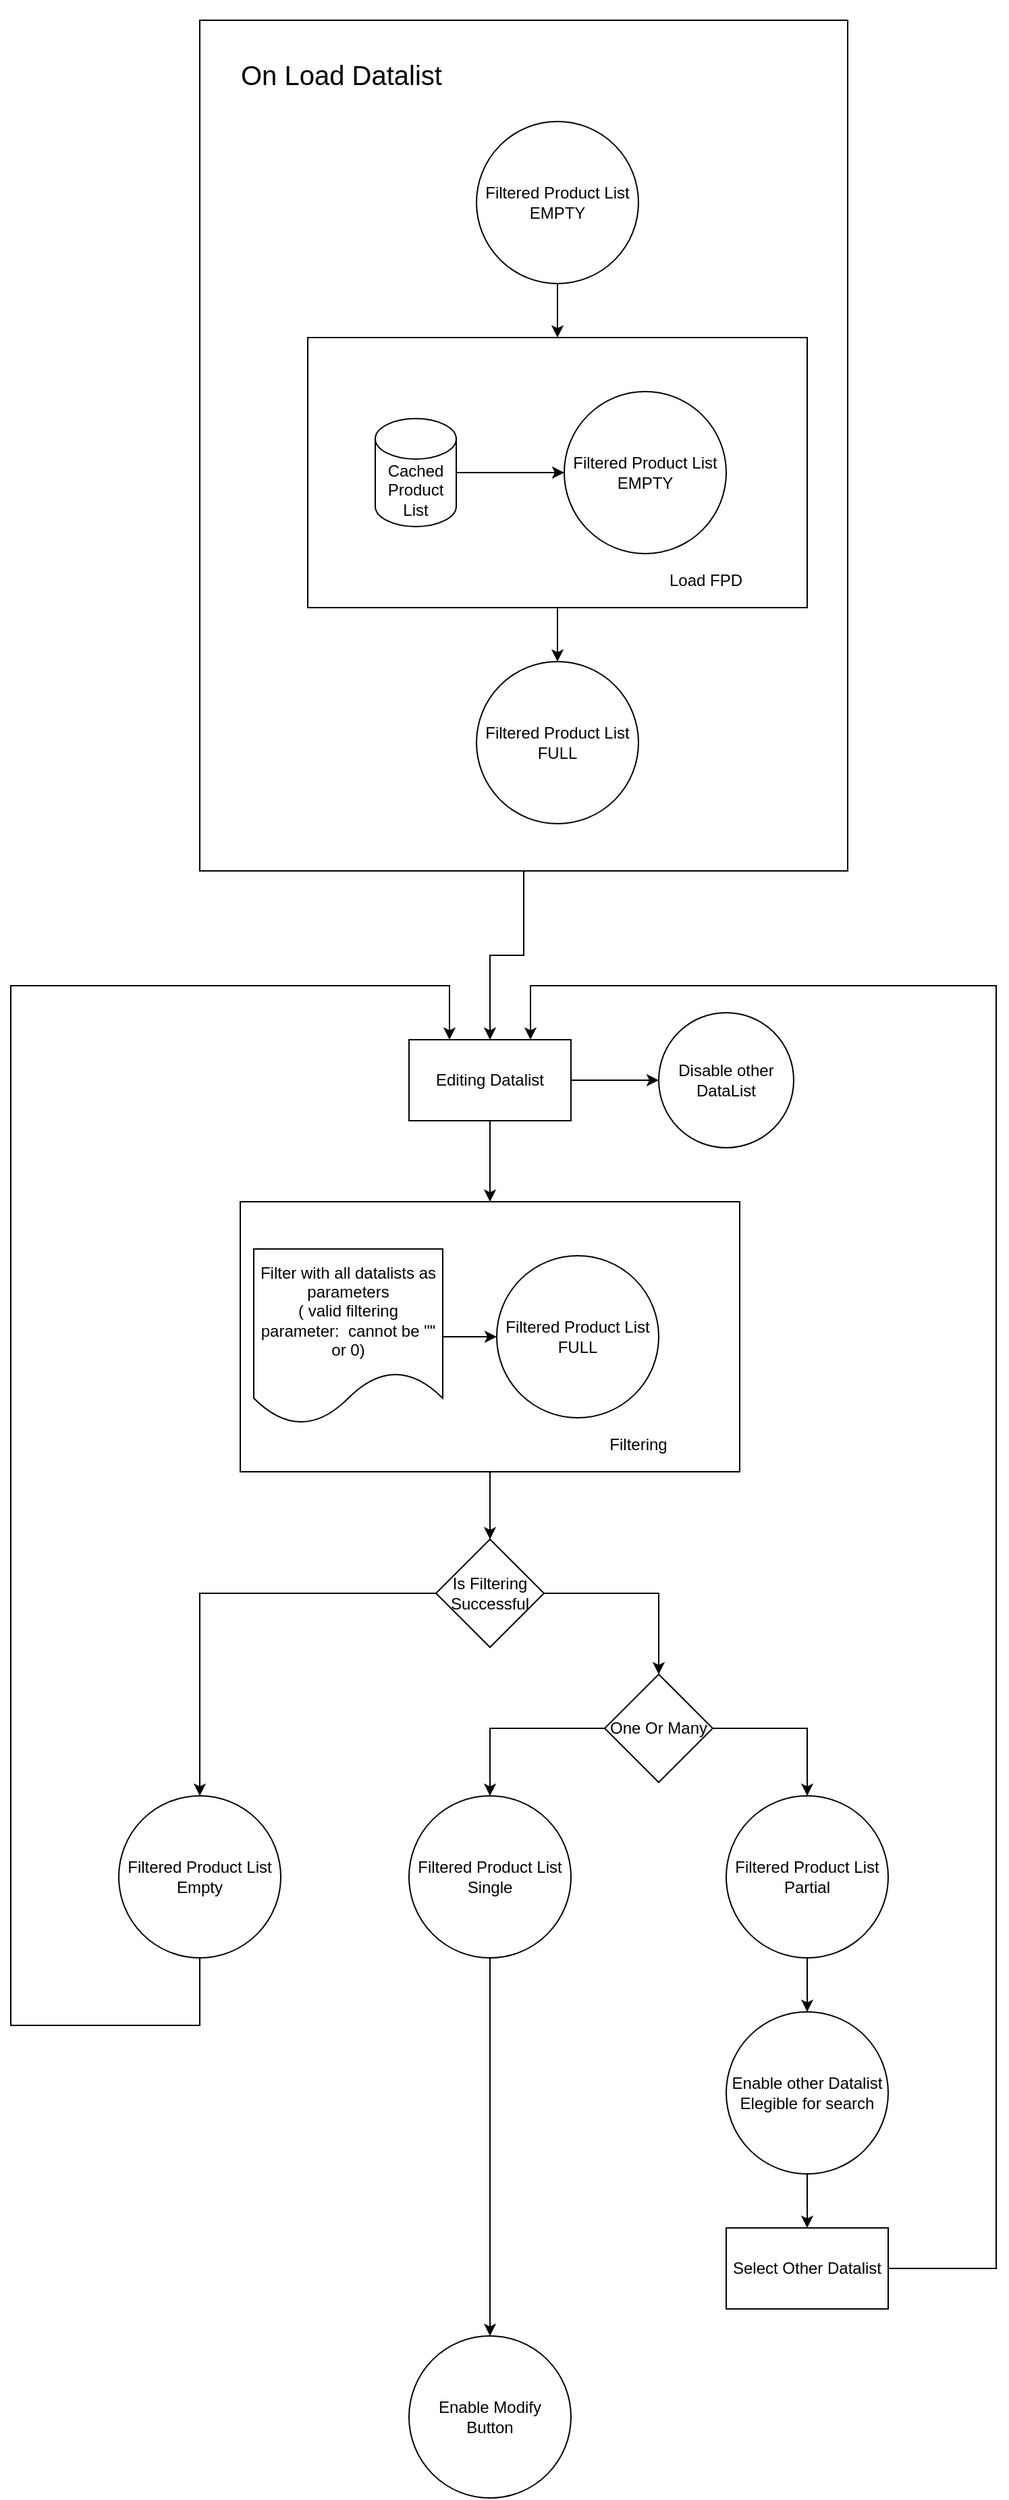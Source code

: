 <mxfile>
    <diagram id="LbyR46Ca2X4h6mD91lyc" name="Search Product">
        <mxGraphModel dx="1754" dy="2808" grid="1" gridSize="10" guides="1" tooltips="1" connect="1" arrows="1" fold="1" page="1" pageScale="1" pageWidth="850" pageHeight="2000" math="0" shadow="0">
            <root>
                <mxCell id="0"/>
                <mxCell id="1" parent="0"/>
                <mxCell id="32" value="" style="group" vertex="1" connectable="0" parent="1">
                    <mxGeometry x="200" y="-1950" width="480" height="645" as="geometry"/>
                </mxCell>
                <mxCell id="31" value="" style="group" vertex="1" connectable="0" parent="32">
                    <mxGeometry width="480" height="645" as="geometry"/>
                </mxCell>
                <mxCell id="23" value="" style="rounded=0;whiteSpace=wrap;html=1;" vertex="1" parent="31">
                    <mxGeometry y="15" width="480" height="630" as="geometry"/>
                </mxCell>
                <mxCell id="25" value="&lt;font style=&quot;font-size: 20px&quot;&gt;On Load Datalist&lt;/font&gt;" style="text;html=1;strokeColor=none;fillColor=none;align=center;verticalAlign=middle;whiteSpace=wrap;rounded=0;fontSize=20;" vertex="1" parent="31">
                    <mxGeometry width="210" height="110" as="geometry"/>
                </mxCell>
                <mxCell id="30" value="" style="group" vertex="1" connectable="0" parent="32">
                    <mxGeometry x="80" y="90" width="370" height="520" as="geometry"/>
                </mxCell>
                <mxCell id="2" value="Filtered Product List&lt;br&gt;EMPTY" style="ellipse;whiteSpace=wrap;html=1;" vertex="1" parent="30">
                    <mxGeometry x="125" width="120" height="120" as="geometry"/>
                </mxCell>
                <mxCell id="10" value="" style="group" vertex="1" connectable="0" parent="30">
                    <mxGeometry y="160" width="370" height="200" as="geometry"/>
                </mxCell>
                <mxCell id="6" value="" style="rounded=0;whiteSpace=wrap;html=1;" vertex="1" parent="10">
                    <mxGeometry width="370" height="200" as="geometry"/>
                </mxCell>
                <mxCell id="3" value="Filtered Product List&lt;br&gt;EMPTY" style="ellipse;whiteSpace=wrap;html=1;" vertex="1" parent="10">
                    <mxGeometry x="190" y="40" width="120" height="120" as="geometry"/>
                </mxCell>
                <mxCell id="5" style="edgeStyle=orthogonalEdgeStyle;rounded=0;orthogonalLoop=1;jettySize=auto;html=1;entryX=0;entryY=0.5;entryDx=0;entryDy=0;" edge="1" parent="10" source="4" target="3">
                    <mxGeometry relative="1" as="geometry"/>
                </mxCell>
                <mxCell id="4" value="Cached&lt;br&gt;Product&lt;br&gt;List" style="shape=cylinder3;whiteSpace=wrap;html=1;boundedLbl=1;backgroundOutline=1;size=15;" vertex="1" parent="10">
                    <mxGeometry x="50" y="60" width="60" height="80" as="geometry"/>
                </mxCell>
                <mxCell id="8" value="Load FPD" style="text;html=1;strokeColor=none;fillColor=none;align=center;verticalAlign=middle;whiteSpace=wrap;rounded=0;" vertex="1" parent="10">
                    <mxGeometry x="260" y="170" width="70" height="20" as="geometry"/>
                </mxCell>
                <mxCell id="7" style="edgeStyle=orthogonalEdgeStyle;rounded=0;orthogonalLoop=1;jettySize=auto;html=1;entryX=0.5;entryY=0;entryDx=0;entryDy=0;" edge="1" parent="30" source="2" target="6">
                    <mxGeometry relative="1" as="geometry"/>
                </mxCell>
                <mxCell id="18" value="Filtered Product List&lt;br&gt;FULL" style="ellipse;whiteSpace=wrap;html=1;" vertex="1" parent="30">
                    <mxGeometry x="125" y="400" width="120" height="120" as="geometry"/>
                </mxCell>
                <mxCell id="19" style="edgeStyle=orthogonalEdgeStyle;rounded=0;orthogonalLoop=1;jettySize=auto;html=1;" edge="1" parent="30" source="6" target="18">
                    <mxGeometry relative="1" as="geometry"/>
                </mxCell>
                <mxCell id="rrK-cHI3rAX0xC4a9ShG-53" value="" style="group" vertex="1" connectable="0" parent="1">
                    <mxGeometry x="60" y="-1220" width="730" height="1120" as="geometry"/>
                </mxCell>
                <mxCell id="11" value="" style="group" vertex="1" connectable="0" parent="rrK-cHI3rAX0xC4a9ShG-53">
                    <mxGeometry x="170" y="160" width="370" height="200" as="geometry"/>
                </mxCell>
                <mxCell id="12" value="" style="rounded=0;whiteSpace=wrap;html=1;" vertex="1" parent="11">
                    <mxGeometry width="370" height="200" as="geometry"/>
                </mxCell>
                <mxCell id="13" value="Filtered Product List&lt;br&gt;FULL" style="ellipse;whiteSpace=wrap;html=1;" vertex="1" parent="11">
                    <mxGeometry x="190" y="40" width="120" height="120" as="geometry"/>
                </mxCell>
                <mxCell id="16" value="Filtering" style="text;html=1;strokeColor=none;fillColor=none;align=center;verticalAlign=middle;whiteSpace=wrap;rounded=0;" vertex="1" parent="11">
                    <mxGeometry x="260" y="170" width="70" height="20" as="geometry"/>
                </mxCell>
                <mxCell id="20" style="edgeStyle=orthogonalEdgeStyle;rounded=0;orthogonalLoop=1;jettySize=auto;html=1;entryX=0;entryY=0.5;entryDx=0;entryDy=0;" edge="1" parent="11" source="17" target="13">
                    <mxGeometry relative="1" as="geometry"/>
                </mxCell>
                <mxCell id="17" value="Filter with all datalists as parameters&lt;br&gt;( valid filtering parameter:&amp;nbsp; cannot be &quot;&quot; or 0)" style="shape=document;whiteSpace=wrap;html=1;boundedLbl=1;" vertex="1" parent="11">
                    <mxGeometry x="10" y="35" width="140" height="130" as="geometry"/>
                </mxCell>
                <mxCell id="29" style="edgeStyle=orthogonalEdgeStyle;rounded=0;orthogonalLoop=1;jettySize=auto;html=1;entryX=0.5;entryY=0;entryDx=0;entryDy=0;" edge="1" parent="rrK-cHI3rAX0xC4a9ShG-53" source="26" target="12">
                    <mxGeometry relative="1" as="geometry"/>
                </mxCell>
                <mxCell id="26" value="Editing Datalist" style="rounded=0;whiteSpace=wrap;html=1;" vertex="1" parent="rrK-cHI3rAX0xC4a9ShG-53">
                    <mxGeometry x="295" y="40" width="120" height="60" as="geometry"/>
                </mxCell>
                <mxCell id="27" value="Disable other&lt;br&gt;DataList" style="ellipse;whiteSpace=wrap;html=1;" vertex="1" parent="rrK-cHI3rAX0xC4a9ShG-53">
                    <mxGeometry x="480" y="20" width="100" height="100" as="geometry"/>
                </mxCell>
                <mxCell id="28" style="edgeStyle=orthogonalEdgeStyle;rounded=0;orthogonalLoop=1;jettySize=auto;html=1;" edge="1" parent="rrK-cHI3rAX0xC4a9ShG-53" source="26" target="27">
                    <mxGeometry relative="1" as="geometry"/>
                </mxCell>
                <mxCell id="33" value="Is Filtering Successful" style="rhombus;whiteSpace=wrap;html=1;" vertex="1" parent="rrK-cHI3rAX0xC4a9ShG-53">
                    <mxGeometry x="315" y="410" width="80" height="80" as="geometry"/>
                </mxCell>
                <mxCell id="35" style="edgeStyle=orthogonalEdgeStyle;rounded=0;orthogonalLoop=1;jettySize=auto;html=1;" edge="1" parent="rrK-cHI3rAX0xC4a9ShG-53" source="12" target="33">
                    <mxGeometry relative="1" as="geometry"/>
                </mxCell>
                <mxCell id="36" value="Filtered Product List&lt;br&gt;Partial" style="ellipse;whiteSpace=wrap;html=1;" vertex="1" parent="rrK-cHI3rAX0xC4a9ShG-53">
                    <mxGeometry x="530" y="600" width="120" height="120" as="geometry"/>
                </mxCell>
                <mxCell id="37" value="Filtered Product List&lt;br&gt;Single" style="ellipse;whiteSpace=wrap;html=1;" vertex="1" parent="rrK-cHI3rAX0xC4a9ShG-53">
                    <mxGeometry x="295" y="600" width="120" height="120" as="geometry"/>
                </mxCell>
                <mxCell id="42" style="edgeStyle=orthogonalEdgeStyle;rounded=0;orthogonalLoop=1;jettySize=auto;html=1;exitX=0;exitY=0.5;exitDx=0;exitDy=0;" edge="1" parent="rrK-cHI3rAX0xC4a9ShG-53" source="38" target="37">
                    <mxGeometry relative="1" as="geometry"/>
                </mxCell>
                <mxCell id="43" style="edgeStyle=orthogonalEdgeStyle;rounded=0;orthogonalLoop=1;jettySize=auto;html=1;exitX=1;exitY=0.5;exitDx=0;exitDy=0;" edge="1" parent="rrK-cHI3rAX0xC4a9ShG-53" source="38" target="36">
                    <mxGeometry relative="1" as="geometry"/>
                </mxCell>
                <mxCell id="38" value="One Or Many" style="rhombus;whiteSpace=wrap;html=1;" vertex="1" parent="rrK-cHI3rAX0xC4a9ShG-53">
                    <mxGeometry x="440" y="510" width="80" height="80" as="geometry"/>
                </mxCell>
                <mxCell id="41" style="edgeStyle=orthogonalEdgeStyle;rounded=0;orthogonalLoop=1;jettySize=auto;html=1;entryX=0.5;entryY=0;entryDx=0;entryDy=0;" edge="1" parent="rrK-cHI3rAX0xC4a9ShG-53" source="33" target="38">
                    <mxGeometry relative="1" as="geometry"/>
                </mxCell>
                <mxCell id="50" style="edgeStyle=orthogonalEdgeStyle;rounded=0;orthogonalLoop=1;jettySize=auto;html=1;exitX=0.5;exitY=1;exitDx=0;exitDy=0;entryX=0.25;entryY=0;entryDx=0;entryDy=0;" edge="1" parent="rrK-cHI3rAX0xC4a9ShG-53" source="39" target="26">
                    <mxGeometry relative="1" as="geometry">
                        <Array as="points">
                            <mxPoint x="140" y="770"/>
                            <mxPoint y="770"/>
                            <mxPoint/>
                            <mxPoint x="325"/>
                        </Array>
                    </mxGeometry>
                </mxCell>
                <mxCell id="39" value="Filtered Product List&lt;br&gt;Empty" style="ellipse;whiteSpace=wrap;html=1;" vertex="1" parent="rrK-cHI3rAX0xC4a9ShG-53">
                    <mxGeometry x="80" y="600" width="120" height="120" as="geometry"/>
                </mxCell>
                <mxCell id="40" style="edgeStyle=orthogonalEdgeStyle;rounded=0;orthogonalLoop=1;jettySize=auto;html=1;" edge="1" parent="rrK-cHI3rAX0xC4a9ShG-53" source="33" target="39">
                    <mxGeometry relative="1" as="geometry"/>
                </mxCell>
                <mxCell id="45" value="Enable other Datalist&lt;br&gt;Elegible for search" style="ellipse;whiteSpace=wrap;html=1;" vertex="1" parent="rrK-cHI3rAX0xC4a9ShG-53">
                    <mxGeometry x="530" y="760" width="120" height="120" as="geometry"/>
                </mxCell>
                <mxCell id="47" style="edgeStyle=orthogonalEdgeStyle;rounded=0;orthogonalLoop=1;jettySize=auto;html=1;entryX=0.5;entryY=0;entryDx=0;entryDy=0;" edge="1" parent="rrK-cHI3rAX0xC4a9ShG-53" source="36" target="45">
                    <mxGeometry relative="1" as="geometry"/>
                </mxCell>
                <mxCell id="49" style="edgeStyle=orthogonalEdgeStyle;rounded=0;orthogonalLoop=1;jettySize=auto;html=1;entryX=0.75;entryY=0;entryDx=0;entryDy=0;" edge="1" parent="rrK-cHI3rAX0xC4a9ShG-53" source="46" target="26">
                    <mxGeometry relative="1" as="geometry">
                        <Array as="points">
                            <mxPoint x="730" y="950"/>
                            <mxPoint x="730"/>
                            <mxPoint x="385"/>
                        </Array>
                    </mxGeometry>
                </mxCell>
                <mxCell id="46" value="Select Other Datalist" style="rounded=0;whiteSpace=wrap;html=1;" vertex="1" parent="rrK-cHI3rAX0xC4a9ShG-53">
                    <mxGeometry x="530" y="920" width="120" height="60" as="geometry"/>
                </mxCell>
                <mxCell id="48" style="edgeStyle=orthogonalEdgeStyle;rounded=0;orthogonalLoop=1;jettySize=auto;html=1;" edge="1" parent="rrK-cHI3rAX0xC4a9ShG-53" source="45" target="46">
                    <mxGeometry relative="1" as="geometry"/>
                </mxCell>
                <mxCell id="53" value="Enable Modify &lt;br&gt;Button" style="ellipse;whiteSpace=wrap;html=1;" vertex="1" parent="rrK-cHI3rAX0xC4a9ShG-53">
                    <mxGeometry x="295" y="1000" width="120" height="120" as="geometry"/>
                </mxCell>
                <mxCell id="52" style="edgeStyle=orthogonalEdgeStyle;rounded=0;orthogonalLoop=1;jettySize=auto;html=1;" edge="1" parent="rrK-cHI3rAX0xC4a9ShG-53" source="37" target="53">
                    <mxGeometry relative="1" as="geometry">
                        <mxPoint x="355" y="810" as="targetPoint"/>
                    </mxGeometry>
                </mxCell>
                <mxCell id="rrK-cHI3rAX0xC4a9ShG-54" style="edgeStyle=orthogonalEdgeStyle;rounded=0;orthogonalLoop=1;jettySize=auto;html=1;exitX=0.5;exitY=1;exitDx=0;exitDy=0;" edge="1" parent="1" source="23" target="26">
                    <mxGeometry relative="1" as="geometry"/>
                </mxCell>
            </root>
        </mxGraphModel>
    </diagram>
    <diagram id="iA6SGUSFqseeWwlcZyWM" name="Modify Product">
        <mxGraphModel dx="2506" dy="1154" grid="1" gridSize="10" guides="1" tooltips="1" connect="1" arrows="1" fold="1" page="1" pageScale="1" pageWidth="850" pageHeight="11000" math="0" shadow="0">
            <root>
                <mxCell id="LCz8YGrdrxsspOYJYs8G-0"/>
                <mxCell id="LCz8YGrdrxsspOYJYs8G-1" parent="LCz8YGrdrxsspOYJYs8G-0"/>
            </root>
        </mxGraphModel>
    </diagram>
</mxfile>